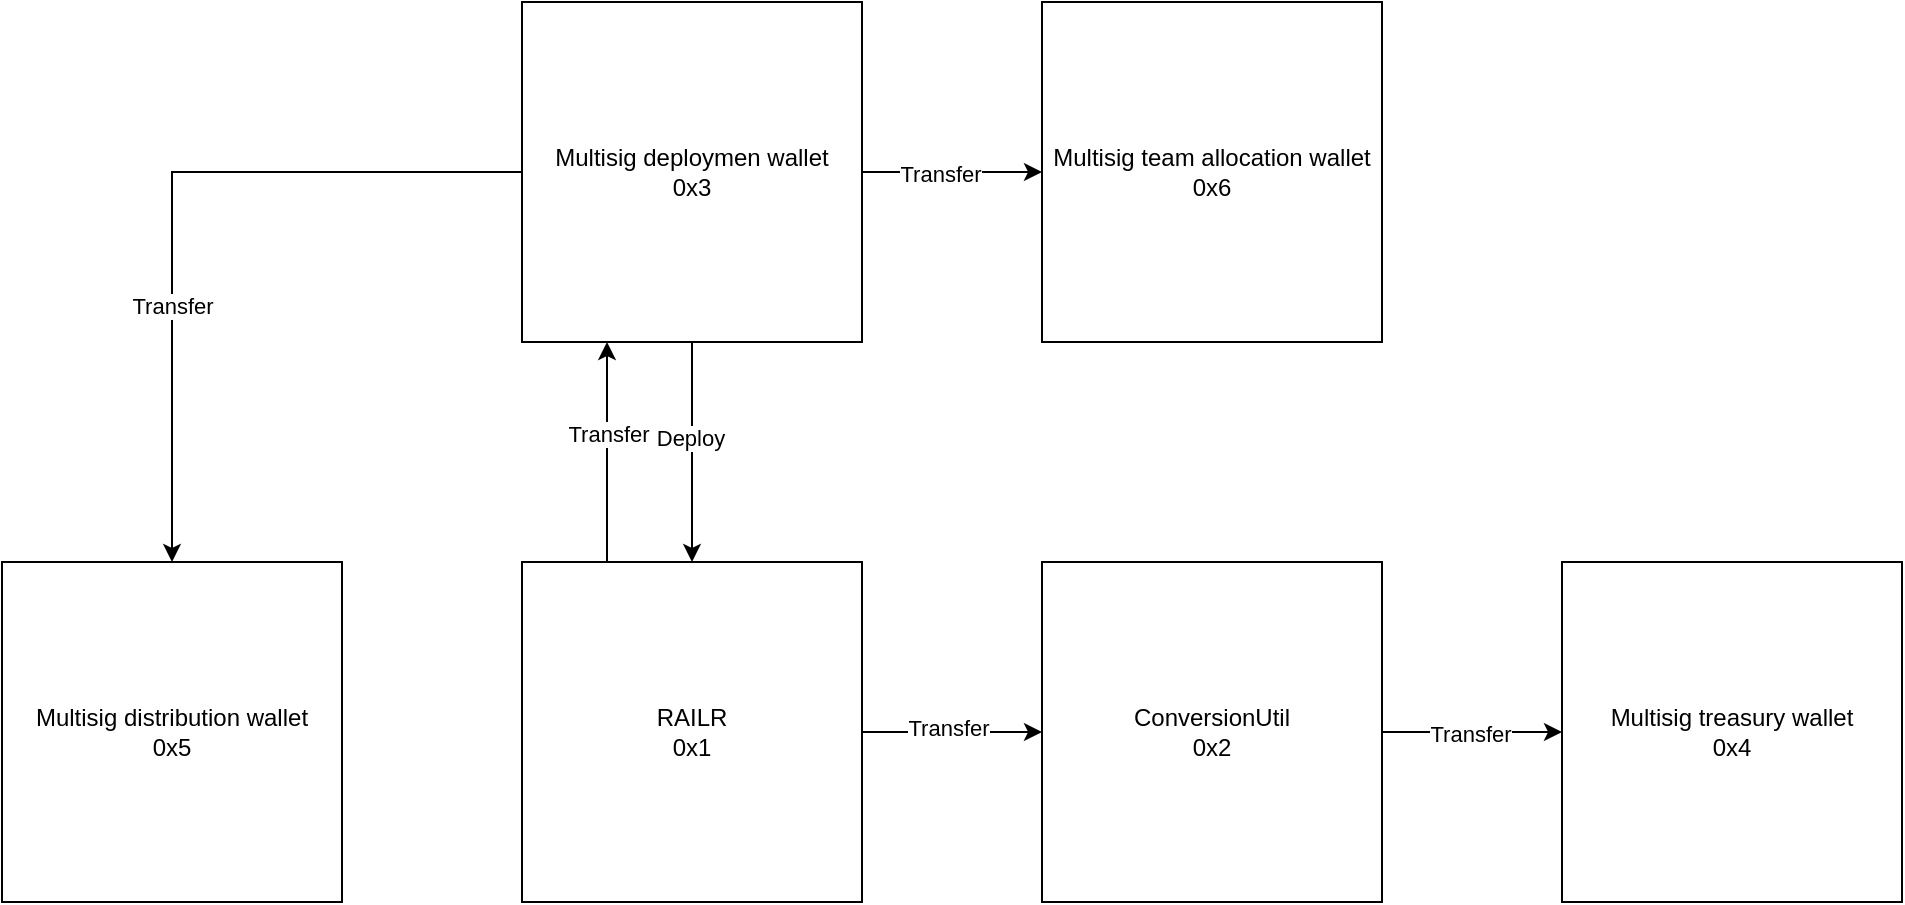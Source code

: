 <mxfile version="14.7.0" type="github">
  <diagram id="ImTZZLO0yY7EVx91xZJn" name="Page-1">
    <mxGraphModel dx="1426" dy="711" grid="1" gridSize="10" guides="1" tooltips="1" connect="1" arrows="1" fold="1" page="1" pageScale="1" pageWidth="850" pageHeight="1100" math="0" shadow="0">
      <root>
        <mxCell id="0" />
        <mxCell id="1" parent="0" />
        <mxCell id="q0pasW9DaCElqOI0zGHF-8" style="edgeStyle=orthogonalEdgeStyle;rounded=0;orthogonalLoop=1;jettySize=auto;html=1;exitX=1;exitY=0.5;exitDx=0;exitDy=0;entryX=0;entryY=0.5;entryDx=0;entryDy=0;" parent="1" source="q0pasW9DaCElqOI0zGHF-1" target="q0pasW9DaCElqOI0zGHF-3" edge="1">
          <mxGeometry relative="1" as="geometry" />
        </mxCell>
        <mxCell id="qDQwu9yoxhWOiVDO1wQ5-7" value="Transfer" style="edgeLabel;html=1;align=center;verticalAlign=middle;resizable=0;points=[];" vertex="1" connectable="0" parent="q0pasW9DaCElqOI0zGHF-8">
          <mxGeometry x="-0.044" y="2" relative="1" as="geometry">
            <mxPoint as="offset" />
          </mxGeometry>
        </mxCell>
        <mxCell id="q0pasW9DaCElqOI0zGHF-13" style="edgeStyle=orthogonalEdgeStyle;rounded=0;orthogonalLoop=1;jettySize=auto;html=1;exitX=0.25;exitY=0;exitDx=0;exitDy=0;entryX=0.25;entryY=1;entryDx=0;entryDy=0;" parent="1" source="q0pasW9DaCElqOI0zGHF-1" target="q0pasW9DaCElqOI0zGHF-4" edge="1">
          <mxGeometry relative="1" as="geometry" />
        </mxCell>
        <mxCell id="qDQwu9yoxhWOiVDO1wQ5-3" value="Transfer" style="edgeLabel;html=1;align=center;verticalAlign=middle;resizable=0;points=[];" vertex="1" connectable="0" parent="q0pasW9DaCElqOI0zGHF-13">
          <mxGeometry x="0.164" y="1" relative="1" as="geometry">
            <mxPoint x="1" as="offset" />
          </mxGeometry>
        </mxCell>
        <mxCell id="q0pasW9DaCElqOI0zGHF-1" value="RAILR&lt;br&gt;0x1" style="whiteSpace=wrap;html=1;aspect=fixed;" parent="1" vertex="1">
          <mxGeometry x="260" y="340" width="170" height="170" as="geometry" />
        </mxCell>
        <mxCell id="q0pasW9DaCElqOI0zGHF-9" style="edgeStyle=orthogonalEdgeStyle;rounded=0;orthogonalLoop=1;jettySize=auto;html=1;exitX=1;exitY=0.5;exitDx=0;exitDy=0;entryX=0;entryY=0.5;entryDx=0;entryDy=0;" parent="1" source="q0pasW9DaCElqOI0zGHF-3" target="q0pasW9DaCElqOI0zGHF-5" edge="1">
          <mxGeometry relative="1" as="geometry" />
        </mxCell>
        <mxCell id="qDQwu9yoxhWOiVDO1wQ5-9" value="Transfer" style="edgeLabel;html=1;align=center;verticalAlign=middle;resizable=0;points=[];" vertex="1" connectable="0" parent="q0pasW9DaCElqOI0zGHF-9">
          <mxGeometry x="-0.022" y="-1" relative="1" as="geometry">
            <mxPoint as="offset" />
          </mxGeometry>
        </mxCell>
        <mxCell id="q0pasW9DaCElqOI0zGHF-3" value="ConversionUtil&lt;br&gt;0x2" style="whiteSpace=wrap;html=1;aspect=fixed;" parent="1" vertex="1">
          <mxGeometry x="520" y="340" width="170" height="170" as="geometry" />
        </mxCell>
        <mxCell id="q0pasW9DaCElqOI0zGHF-10" style="edgeStyle=orthogonalEdgeStyle;rounded=0;orthogonalLoop=1;jettySize=auto;html=1;exitX=0.5;exitY=1;exitDx=0;exitDy=0;entryX=0.5;entryY=0;entryDx=0;entryDy=0;" parent="1" source="q0pasW9DaCElqOI0zGHF-4" target="q0pasW9DaCElqOI0zGHF-1" edge="1">
          <mxGeometry relative="1" as="geometry" />
        </mxCell>
        <mxCell id="qDQwu9yoxhWOiVDO1wQ5-2" value="Deploy" style="edgeLabel;html=1;align=center;verticalAlign=middle;resizable=0;points=[];" vertex="1" connectable="0" parent="q0pasW9DaCElqOI0zGHF-10">
          <mxGeometry x="-0.127" y="-1" relative="1" as="geometry">
            <mxPoint as="offset" />
          </mxGeometry>
        </mxCell>
        <mxCell id="q0pasW9DaCElqOI0zGHF-14" style="edgeStyle=orthogonalEdgeStyle;rounded=0;orthogonalLoop=1;jettySize=auto;html=1;exitX=0;exitY=0.5;exitDx=0;exitDy=0;" parent="1" source="q0pasW9DaCElqOI0zGHF-4" target="q0pasW9DaCElqOI0zGHF-6" edge="1">
          <mxGeometry relative="1" as="geometry" />
        </mxCell>
        <mxCell id="qDQwu9yoxhWOiVDO1wQ5-4" value="Transfer" style="edgeLabel;html=1;align=center;verticalAlign=middle;resizable=0;points=[];" vertex="1" connectable="0" parent="q0pasW9DaCElqOI0zGHF-14">
          <mxGeometry x="0.306" relative="1" as="geometry">
            <mxPoint as="offset" />
          </mxGeometry>
        </mxCell>
        <mxCell id="q0pasW9DaCElqOI0zGHF-15" style="edgeStyle=orthogonalEdgeStyle;rounded=0;orthogonalLoop=1;jettySize=auto;html=1;exitX=1;exitY=0.5;exitDx=0;exitDy=0;entryX=0;entryY=0.5;entryDx=0;entryDy=0;" parent="1" source="q0pasW9DaCElqOI0zGHF-4" target="q0pasW9DaCElqOI0zGHF-7" edge="1">
          <mxGeometry relative="1" as="geometry" />
        </mxCell>
        <mxCell id="qDQwu9yoxhWOiVDO1wQ5-8" value="Transfer" style="edgeLabel;html=1;align=center;verticalAlign=middle;resizable=0;points=[];" vertex="1" connectable="0" parent="q0pasW9DaCElqOI0zGHF-15">
          <mxGeometry x="-0.133" y="-1" relative="1" as="geometry">
            <mxPoint as="offset" />
          </mxGeometry>
        </mxCell>
        <mxCell id="q0pasW9DaCElqOI0zGHF-4" value="Multisig deploymen wallet&lt;br&gt;0x3" style="whiteSpace=wrap;html=1;aspect=fixed;" parent="1" vertex="1">
          <mxGeometry x="260" y="60" width="170" height="170" as="geometry" />
        </mxCell>
        <mxCell id="q0pasW9DaCElqOI0zGHF-5" value="Multisig treasury wallet&lt;br&gt;0x4" style="whiteSpace=wrap;html=1;aspect=fixed;" parent="1" vertex="1">
          <mxGeometry x="780" y="340" width="170" height="170" as="geometry" />
        </mxCell>
        <mxCell id="q0pasW9DaCElqOI0zGHF-6" value="Multisig distribution wallet&lt;br&gt;0x5" style="whiteSpace=wrap;html=1;aspect=fixed;" parent="1" vertex="1">
          <mxGeometry y="340" width="170" height="170" as="geometry" />
        </mxCell>
        <mxCell id="q0pasW9DaCElqOI0zGHF-7" value="Multisig team allocation wallet&lt;br&gt;0x6" style="whiteSpace=wrap;html=1;aspect=fixed;" parent="1" vertex="1">
          <mxGeometry x="520" y="60" width="170" height="170" as="geometry" />
        </mxCell>
      </root>
    </mxGraphModel>
  </diagram>
</mxfile>
